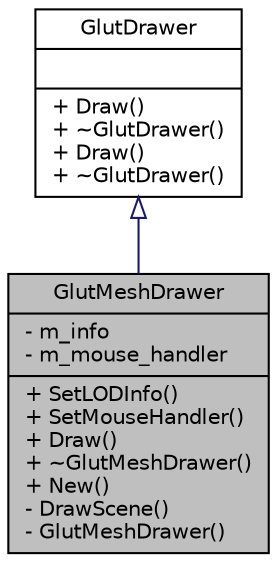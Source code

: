 digraph G
{
  edge [fontname="Helvetica",fontsize="10",labelfontname="Helvetica",labelfontsize="10"];
  node [fontname="Helvetica",fontsize="10",shape=record];
  Node1 [label="{GlutMeshDrawer\n|- m_info\l- m_mouse_handler\l|+ SetLODInfo()\l+ SetMouseHandler()\l+ Draw()\l+ ~GlutMeshDrawer()\l+ New()\l- DrawScene()\l- GlutMeshDrawer()\l}",height=0.2,width=0.4,color="black", fillcolor="grey75", style="filled" fontcolor="black"];
  Node2 -> Node1 [dir=back,color="midnightblue",fontsize="10",style="solid",arrowtail="empty",fontname="Helvetica"];
  Node2 [label="{GlutDrawer\n||+ Draw()\l+ ~GlutDrawer()\l+ Draw()\l+ ~GlutDrawer()\l}",height=0.2,width=0.4,color="black", fillcolor="white", style="filled",URL="$d4/d23/classGlutDrawer.html"];
}
